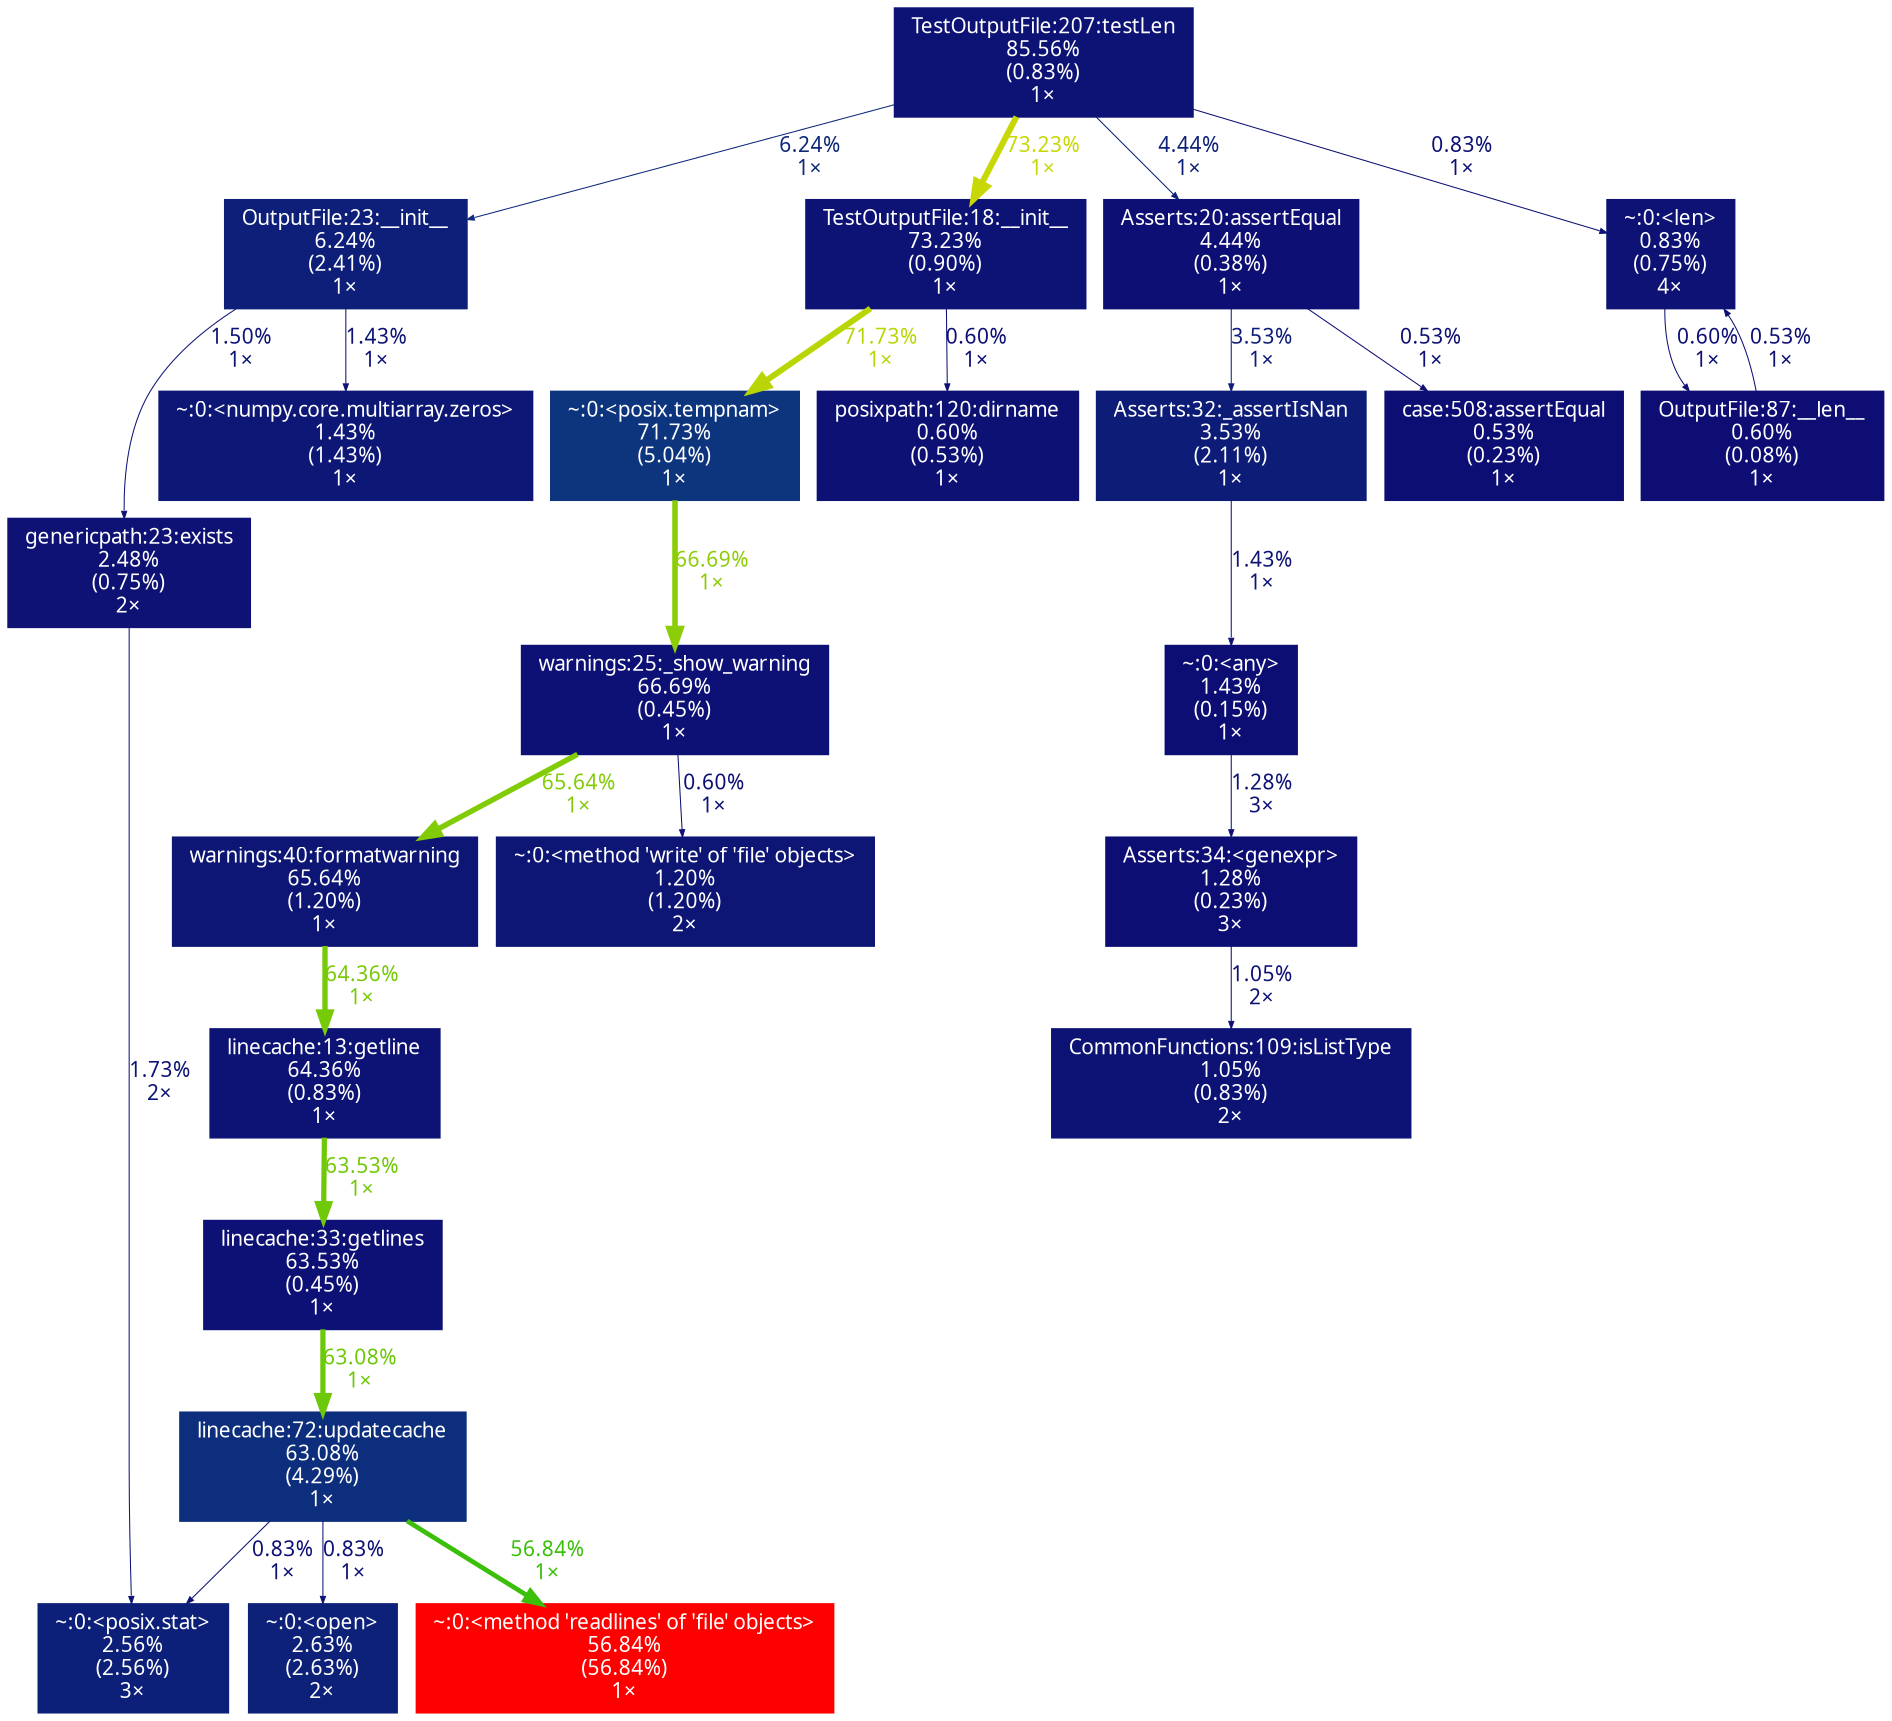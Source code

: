 digraph {
	graph [fontname=vera, nodesep=0.125, ranksep=0.25];
	node [fontcolor=white, fontname=vera, height=0, shape=box, style=filled, width=0];
	edge [fontname=vera];
	7 [color="#0d1f78", fontcolor="#ffffff", fontsize="10.00", label="OutputFile:23:__init__\n6.24%\n(2.41%)\n1×", tooltip="/Users/sveinugu/PycharmProjects/gtrackcore/gtrackcore/preprocess/memmap/OutputFile.py"];
	7 -> 55 [arrowsize="0.35", color="#0d1375", fontcolor="#0d1375", fontsize="10.00", label="1.50%\n1×", labeldistance="0.50", penwidth="0.50"];
	7 -> 68 [arrowsize="0.35", color="#0d1375", fontcolor="#0d1375", fontsize="10.00", label="1.43%\n1×", labeldistance="0.50", penwidth="0.50"];
	12 [color="#0d2179", fontcolor="#ffffff", fontsize="10.00", label="~:0:<open>\n2.63%\n(2.63%)\n2×", tooltip="~"];
	14 [color="#0d2e7c", fontcolor="#ffffff", fontsize="10.00", label="linecache:72:updatecache\n63.08%\n(4.29%)\n1×", tooltip="/Users/sveinugu/miniconda2/lib/python2.7/linecache.py"];
	14 -> 12 [arrowsize="0.35", color="#0d1074", fontcolor="#0d1074", fontsize="10.00", label="0.83%\n1×", labeldistance="0.50", penwidth="0.50"];
	14 -> 39 [arrowsize="0.75", color="#3bbf09", fontcolor="#3bbf09", fontsize="10.00", label="56.84%\n1×", labeldistance="2.27", penwidth="2.27"];
	14 -> 54 [arrowsize="0.35", color="#0d1074", fontcolor="#0d1074", fontsize="10.00", label="0.83%\n1×", labeldistance="0.50", penwidth="0.50"];
	17 [color="#0d1675", fontcolor="#ffffff", fontsize="10.00", label="warnings:40:formatwarning\n65.64%\n(1.20%)\n1×", tooltip="/Users/sveinugu/miniconda2/lib/python2.7/warnings.py"];
	17 -> 43 [arrowsize="0.80", color="#77ca07", fontcolor="#77ca07", fontsize="10.00", label="64.36%\n1×", labeldistance="2.57", penwidth="2.57"];
	18 [color="#0d1074", fontcolor="#ffffff", fontsize="10.00", label="warnings:25:_show_warning\n66.69%\n(0.45%)\n1×", tooltip="/Users/sveinugu/miniconda2/lib/python2.7/warnings.py"];
	18 -> 17 [arrowsize="0.81", color="#82cc07", fontcolor="#82cc07", fontsize="10.00", label="65.64%\n1×", labeldistance="2.63", penwidth="2.63"];
	18 -> 60 [arrowsize="0.35", color="#0d0f74", fontcolor="#0d0f74", fontsize="10.00", label="0.60%\n1×", labeldistance="0.50", penwidth="0.50"];
	20 [color="#0d357e", fontcolor="#ffffff", fontsize="10.00", label="~:0:<posix.tempnam>\n71.73%\n(5.04%)\n1×", tooltip="~"];
	20 -> 18 [arrowsize="0.82", color="#8ccd07", fontcolor="#8ccd07", fontsize="10.00", label="66.69%\n1×", labeldistance="2.67", penwidth="2.67"];
	21 [color="#0d1375", fontcolor="#ffffff", fontsize="10.00", label="TestOutputFile:18:__init__\n73.23%\n(0.90%)\n1×", tooltip="/Users/sveinugu/PycharmProjects/gtrackcore/gtrackcore/test/memmap/TestOutputFile.py"];
	21 -> 20 [arrowsize="0.85", color="#bad506", fontcolor="#bad506", fontsize="10.00", label="71.73%\n1×", labeldistance="2.87", penwidth="2.87"];
	21 -> 24 [arrowsize="0.35", color="#0d0f74", fontcolor="#0d0f74", fontsize="10.00", label="0.60%\n1×", labeldistance="0.50", penwidth="0.50"];
	24 [color="#0d1174", fontcolor="#ffffff", fontsize="10.00", label="posixpath:120:dirname\n0.60%\n(0.53%)\n1×", tooltip="/Users/sveinugu/miniconda2/lib/python2.7/posixpath.py"];
	25 [color="#0d0f74", fontcolor="#ffffff", fontsize="10.00", label="Asserts:20:assertEqual\n4.44%\n(0.38%)\n1×", tooltip="/Users/sveinugu/PycharmProjects/gtrackcore/gtrackcore/test/common/Asserts.py"];
	25 -> 32 [arrowsize="0.35", color="#0d1c77", fontcolor="#0d1c77", fontsize="10.00", label="3.53%\n1×", labeldistance="0.50", penwidth="0.50"];
	25 -> 34 [arrowsize="0.35", color="#0d0f73", fontcolor="#0d0f73", fontsize="10.00", label="0.53%\n1×", labeldistance="0.50", penwidth="0.50"];
	26 [color="#0d1375", fontcolor="#ffffff", fontsize="10.00", label="TestOutputFile:207:testLen\n85.56%\n(0.83%)\n1×", tooltip="/Users/sveinugu/PycharmProjects/gtrackcore/gtrackcore/test/memmap/TestOutputFile.py"];
	26 -> 7 [arrowsize="0.35", color="#0d287b", fontcolor="#0d287b", fontsize="10.00", label="6.24%\n1×", labeldistance="0.50", penwidth="0.50"];
	26 -> 21 [arrowsize="0.86", color="#c8d706", fontcolor="#c8d706", fontsize="10.00", label="73.23%\n1×", labeldistance="2.93", penwidth="2.93"];
	26 -> 25 [arrowsize="0.35", color="#0d2078", fontcolor="#0d2078", fontsize="10.00", label="4.44%\n1×", labeldistance="0.50", penwidth="0.50"];
	26 -> 41 [arrowsize="0.35", color="#0d1074", fontcolor="#0d1074", fontsize="10.00", label="0.83%\n1×", labeldistance="0.50", penwidth="0.50"];
	32 [color="#0d1d77", fontcolor="#ffffff", fontsize="10.00", label="Asserts:32:_assertIsNan\n3.53%\n(2.11%)\n1×", tooltip="/Users/sveinugu/PycharmProjects/gtrackcore/gtrackcore/test/common/Asserts.py"];
	32 -> 36 [arrowsize="0.35", color="#0d1375", fontcolor="#0d1375", fontsize="10.00", label="1.43%\n1×", labeldistance="0.50", penwidth="0.50"];
	34 [color="#0d0e73", fontcolor="#ffffff", fontsize="10.00", label="case:508:assertEqual\n0.53%\n(0.23%)\n1×", tooltip="/Users/sveinugu/miniconda2/lib/python2.7/unittest/case.py"];
	35 [color="#0d0e73", fontcolor="#ffffff", fontsize="10.00", label="Asserts:34:<genexpr>\n1.28%\n(0.23%)\n3×", tooltip="/Users/sveinugu/PycharmProjects/gtrackcore/gtrackcore/test/common/Asserts.py"];
	35 -> 57 [arrowsize="0.35", color="#0d1174", fontcolor="#0d1174", fontsize="10.00", label="1.05%\n2×", labeldistance="0.50", penwidth="0.50"];
	36 [color="#0d0e73", fontcolor="#ffffff", fontsize="10.00", label="~:0:<any>\n1.43%\n(0.15%)\n1×", tooltip="~"];
	36 -> 35 [arrowsize="0.35", color="#0d1274", fontcolor="#0d1274", fontsize="10.00", label="1.28%\n3×", labeldistance="0.50", penwidth="0.50"];
	39 [color="#ff0000", fontcolor="#ffffff", fontsize="10.00", label="~:0:<method 'readlines' of 'file' objects>\n56.84%\n(56.84%)\n1×", tooltip="~"];
	41 [color="#0d1274", fontcolor="#ffffff", fontsize="10.00", label="~:0:<len>\n0.83%\n(0.75%)\n4×", tooltip="~"];
	41 -> 42 [arrowsize="0.35", color="#0d0f74", fontcolor="#0d0f74", fontsize="10.00", label="0.60%\n1×", labeldistance="0.50", penwidth="0.50"];
	42 [color="#0d0d73", fontcolor="#ffffff", fontsize="10.00", label="OutputFile:87:__len__\n0.60%\n(0.08%)\n1×", tooltip="/Users/sveinugu/PycharmProjects/gtrackcore/gtrackcore/preprocess/memmap/OutputFile.py"];
	42 -> 41 [arrowsize="0.35", color="#0d0f73", fontcolor="#0d0f73", fontsize="10.00", label="0.53%\n1×", labeldistance="0.50", penwidth="0.50"];
	43 [color="#0d1375", fontcolor="#ffffff", fontsize="10.00", label="linecache:13:getline\n64.36%\n(0.83%)\n1×", tooltip="/Users/sveinugu/miniconda2/lib/python2.7/linecache.py"];
	43 -> 46 [arrowsize="0.80", color="#70c908", fontcolor="#70c908", fontsize="10.00", label="63.53%\n1×", labeldistance="2.54", penwidth="2.54"];
	46 [color="#0d1074", fontcolor="#ffffff", fontsize="10.00", label="linecache:33:getlines\n63.53%\n(0.45%)\n1×", tooltip="/Users/sveinugu/miniconda2/lib/python2.7/linecache.py"];
	46 -> 14 [arrowsize="0.79", color="#6cc808", fontcolor="#6cc808", fontsize="10.00", label="63.08%\n1×", labeldistance="2.52", penwidth="2.52"];
	54 [color="#0d2079", fontcolor="#ffffff", fontsize="10.00", label="~:0:<posix.stat>\n2.56%\n(2.56%)\n3×", tooltip="~"];
	55 [color="#0d1274", fontcolor="#ffffff", fontsize="10.00", label="genericpath:23:exists\n2.48%\n(0.75%)\n2×", tooltip="/Users/sveinugu/miniconda2/lib/python2.7/genericpath.py"];
	55 -> 54 [arrowsize="0.35", color="#0d1475", fontcolor="#0d1475", fontsize="10.00", label="1.73%\n2×", labeldistance="0.50", penwidth="0.50"];
	57 [color="#0d1375", fontcolor="#ffffff", fontsize="10.00", label="CommonFunctions:109:isListType\n1.05%\n(0.83%)\n2×", tooltip="/Users/sveinugu/PycharmProjects/gtrackcore/gtrackcore/util/CommonFunctions.py"];
	60 [color="#0d1675", fontcolor="#ffffff", fontsize="10.00", label="~:0:<method 'write' of 'file' objects>\n1.20%\n(1.20%)\n2×", tooltip="~"];
	68 [color="#0d1776", fontcolor="#ffffff", fontsize="10.00", label="~:0:<numpy.core.multiarray.zeros>\n1.43%\n(1.43%)\n1×", tooltip="~"];
}
